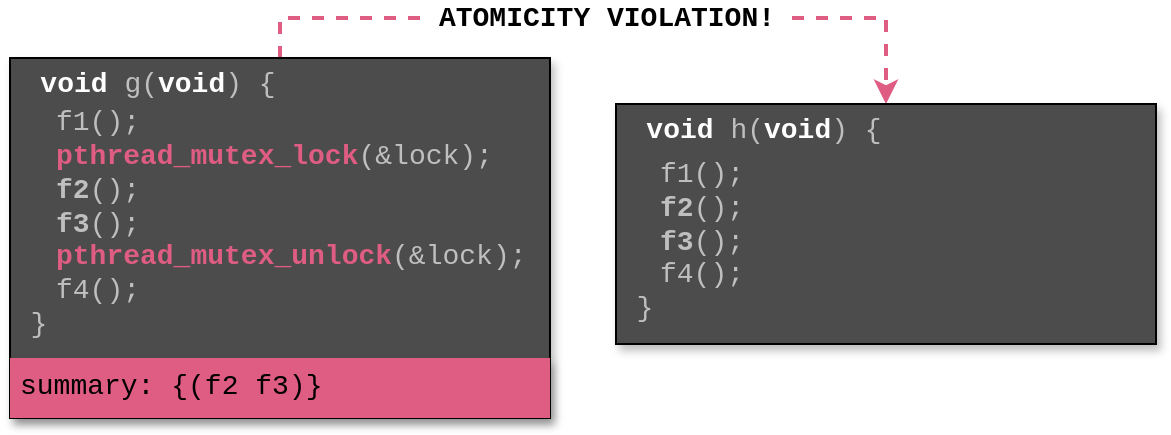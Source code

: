 <mxfile version="10.6.1" type="device"><diagram id="RV4-9k8jFcdplvmmFrzW" name="Page-1"><mxGraphModel dx="632" dy="371" grid="1" gridSize="10" guides="1" tooltips="1" connect="1" arrows="1" fold="1" page="1" pageScale="1" pageWidth="1169" pageHeight="827" math="0" shadow="0"><root><mxCell id="0"/><mxCell id="1" parent="0"/><mxCell id="xc-j8JzqY053SU2-h5QQ-20" value="&amp;nbsp;ATOMICITY VIOLATION!&amp;nbsp;" style="edgeStyle=orthogonalEdgeStyle;rounded=0;orthogonalLoop=1;jettySize=auto;exitX=0.5;exitY=0;exitDx=0;exitDy=0;entryX=0.5;entryY=0;entryDx=0;entryDy=0;fontFamily=Courier New;fontSize=14;fontColor=#000000;dashed=1;strokeWidth=2;strokeColor=#DF5C83;startArrow=none;startFill=0;fontStyle=1;spacingTop=0;spacingLeft=0;html=1;labelBorderColor=none;labelBackgroundColor=#ffffff;" edge="1" parent="1" source="xc-j8JzqY053SU2-h5QQ-1" target="xc-j8JzqY053SU2-h5QQ-12"><mxGeometry relative="1" as="geometry"/></mxCell><mxCell id="xc-j8JzqY053SU2-h5QQ-1" value="" style="rounded=0;whiteSpace=wrap;html=1;fillColor=#4C4C4C;shadow=1;" vertex="1" parent="1"><mxGeometry x="210" y="120" width="270" height="180" as="geometry"/></mxCell><mxCell id="xc-j8JzqY053SU2-h5QQ-2" value="" style="rounded=0;whiteSpace=wrap;html=1;shadow=1;fillColor=#DF5C83;strokeColor=none;" vertex="1" parent="1"><mxGeometry x="210" y="270" width="270" height="30" as="geometry"/></mxCell><mxCell id="xc-j8JzqY053SU2-h5QQ-3" value="&lt;b style=&quot;font-size: 14px&quot;&gt;void &lt;/b&gt;&lt;span style=&quot;font-size: 14px&quot;&gt;&lt;font color=&quot;#bfbfbf&quot;&gt;g(&lt;/font&gt;&lt;/span&gt;&lt;b style=&quot;font-size: 14px&quot;&gt;void&lt;/b&gt;&lt;span style=&quot;font-size: 14px&quot;&gt;&lt;font color=&quot;#bfbfbf&quot;&gt;)&amp;nbsp;&lt;/font&gt;&lt;/span&gt;&lt;span style=&quot;font-size: 14px&quot;&gt;&lt;font color=&quot;#bfbfbf&quot;&gt;{&lt;/font&gt;&lt;/span&gt;" style="text;html=1;strokeColor=none;fillColor=none;align=center;verticalAlign=middle;whiteSpace=wrap;rounded=0;shadow=1;fontColor=#FFFFFF;fontFamily=Courier New;fontSize=14;" vertex="1" parent="1"><mxGeometry x="218" y="123" width="132" height="20" as="geometry"/></mxCell><mxCell id="xc-j8JzqY053SU2-h5QQ-7" value="&lt;span style=&quot;font-size: 14px&quot;&gt;}&lt;/span&gt;" style="text;html=1;strokeColor=none;fillColor=none;align=center;verticalAlign=middle;whiteSpace=wrap;rounded=0;shadow=1;fontColor=#BFBFBF;fontFamily=Courier New;fontSize=14;fontStyle=0" vertex="1" parent="1"><mxGeometry x="214" y="243" width="21" height="20" as="geometry"/></mxCell><mxCell id="xc-j8JzqY053SU2-h5QQ-8" value="&lt;div style=&quot;text-align: left&quot;&gt;&lt;span&gt;f1();&lt;/span&gt;&lt;/div&gt;&lt;div style=&quot;text-align: left&quot;&gt;&lt;font color=&quot;#df5c83&quot;&gt;&lt;b&gt;pthread_mutex_lock&lt;/b&gt;&lt;/font&gt;(&amp;amp;lock);&lt;/div&gt;&lt;div style=&quot;text-align: left&quot;&gt;&lt;b&gt;f2&lt;/b&gt;();&lt;/div&gt;&lt;div style=&quot;text-align: left&quot;&gt;&lt;b&gt;f3&lt;/b&gt;();&lt;/div&gt;&lt;div style=&quot;text-align: left&quot;&gt;&lt;font color=&quot;#df5c83&quot;&gt;&lt;b&gt;pthread_mutex_unlock&lt;/b&gt;&lt;/font&gt;(&amp;amp;lock);&lt;/div&gt;&lt;div style=&quot;text-align: left&quot;&gt;f4();&lt;/div&gt;" style="text;html=1;strokeColor=none;fillColor=none;align=left;verticalAlign=middle;whiteSpace=wrap;rounded=0;shadow=1;fontColor=#BFBFBF;fontFamily=Courier New;fontSize=14;fontStyle=0" vertex="1" parent="1"><mxGeometry x="231" y="142" width="240" height="104" as="geometry"/></mxCell><mxCell id="xc-j8JzqY053SU2-h5QQ-11" value="&lt;div style=&quot;text-align: left&quot;&gt;&lt;span&gt;summary: {(f2 f3)}&lt;/span&gt;&lt;/div&gt;" style="text;html=1;strokeColor=none;fillColor=none;align=left;verticalAlign=middle;whiteSpace=wrap;rounded=0;shadow=1;fontColor=#000000;fontFamily=Courier New;fontSize=14;fontStyle=0" vertex="1" parent="1"><mxGeometry x="213" y="274" width="257" height="20" as="geometry"/></mxCell><mxCell id="xc-j8JzqY053SU2-h5QQ-12" value="" style="rounded=0;whiteSpace=wrap;html=1;fillColor=#4C4C4C;shadow=1;" vertex="1" parent="1"><mxGeometry x="513" y="143" width="270" height="120" as="geometry"/></mxCell><mxCell id="xc-j8JzqY053SU2-h5QQ-14" value="&lt;span style=&quot;font-size: 14px&quot;&gt;&lt;b&gt;void &lt;/b&gt;&lt;font color=&quot;#bfbfbf&quot;&gt;h&lt;/font&gt;&lt;/span&gt;&lt;span style=&quot;font-size: 14px&quot;&gt;&lt;font color=&quot;#bfbfbf&quot;&gt;(&lt;/font&gt;&lt;/span&gt;&lt;b style=&quot;font-size: 14px&quot;&gt;void&lt;/b&gt;&lt;span style=&quot;font-size: 14px&quot;&gt;&lt;font color=&quot;#bfbfbf&quot;&gt;)&amp;nbsp;&lt;/font&gt;&lt;/span&gt;&lt;span style=&quot;font-size: 14px&quot;&gt;&lt;font color=&quot;#bfbfbf&quot;&gt;{&lt;/font&gt;&lt;/span&gt;" style="text;html=1;strokeColor=none;fillColor=none;align=center;verticalAlign=middle;whiteSpace=wrap;rounded=0;shadow=1;fontColor=#FFFFFF;fontFamily=Courier New;fontSize=14;" vertex="1" parent="1"><mxGeometry x="521" y="146" width="132" height="20" as="geometry"/></mxCell><mxCell id="xc-j8JzqY053SU2-h5QQ-15" value="&lt;span style=&quot;font-size: 14px&quot;&gt;}&lt;/span&gt;" style="text;html=1;strokeColor=none;fillColor=none;align=center;verticalAlign=middle;whiteSpace=wrap;rounded=0;shadow=1;fontColor=#BFBFBF;fontFamily=Courier New;fontSize=14;fontStyle=0" vertex="1" parent="1"><mxGeometry x="517" y="235" width="21" height="20" as="geometry"/></mxCell><mxCell id="xc-j8JzqY053SU2-h5QQ-16" value="&lt;div style=&quot;text-align: left&quot;&gt;&lt;span&gt;f1();&lt;/span&gt;&lt;/div&gt;&lt;div style=&quot;text-align: left&quot;&gt;&lt;b&gt;f2&lt;/b&gt;();&lt;/div&gt;&lt;div style=&quot;text-align: left&quot;&gt;&lt;b&gt;f3&lt;/b&gt;();&lt;/div&gt;&lt;div style=&quot;text-align: left&quot;&gt;f4();&lt;/div&gt;" style="text;html=1;strokeColor=none;fillColor=none;align=left;verticalAlign=middle;whiteSpace=wrap;rounded=0;shadow=1;fontColor=#BFBFBF;fontFamily=Courier New;fontSize=14;fontStyle=0" vertex="1" parent="1"><mxGeometry x="533" y="165" width="240" height="75" as="geometry"/></mxCell></root></mxGraphModel></diagram></mxfile>